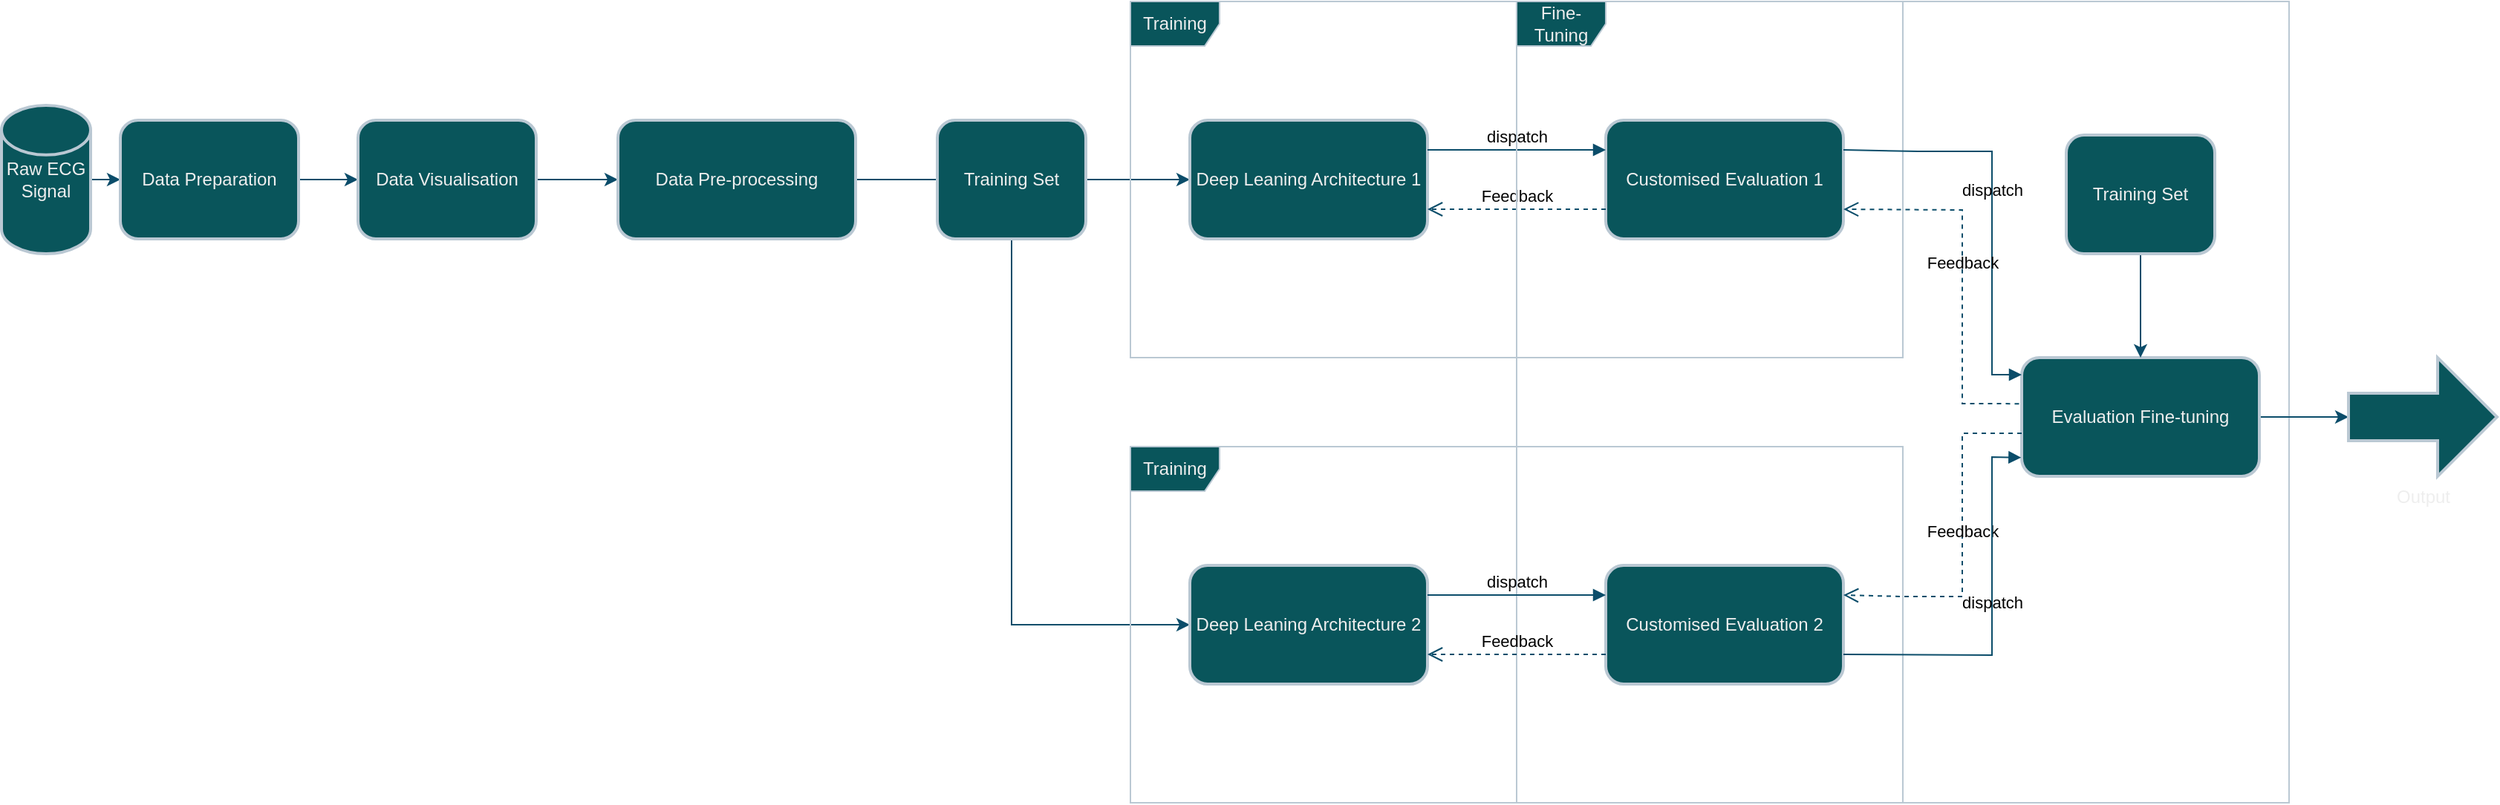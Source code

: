 <mxfile version="24.0.8" type="github">
  <diagram name="Page-1" id="2YBvvXClWsGukQMizWep">
    <mxGraphModel dx="1750" dy="2040" grid="1" gridSize="10" guides="1" tooltips="1" connect="1" arrows="1" fold="1" page="1" pageScale="1" pageWidth="850" pageHeight="1100" math="0" shadow="0">
      <root>
        <mxCell id="0" />
        <mxCell id="1" parent="0" />
        <mxCell id="4RwDIDFvu70Uzs6CMs1B-4" value="" style="edgeStyle=orthogonalEdgeStyle;rounded=0;orthogonalLoop=1;jettySize=auto;html=1;labelBackgroundColor=none;strokeColor=#0B4D6A;fontColor=default;" parent="1" source="4RwDIDFvu70Uzs6CMs1B-2" target="4RwDIDFvu70Uzs6CMs1B-3" edge="1">
          <mxGeometry relative="1" as="geometry" />
        </mxCell>
        <mxCell id="4RwDIDFvu70Uzs6CMs1B-2" value="Raw ECG Signal" style="strokeWidth=2;html=1;shape=mxgraph.flowchart.database;whiteSpace=wrap;labelBackgroundColor=none;fillColor=#09555B;strokeColor=#BAC8D3;fontColor=#EEEEEE;" parent="1" vertex="1">
          <mxGeometry x="10" y="19" width="60" height="100" as="geometry" />
        </mxCell>
        <mxCell id="4RwDIDFvu70Uzs6CMs1B-7" value="" style="edgeStyle=orthogonalEdgeStyle;rounded=0;orthogonalLoop=1;jettySize=auto;html=1;labelBackgroundColor=none;strokeColor=#0B4D6A;fontColor=default;" parent="1" source="4RwDIDFvu70Uzs6CMs1B-3" target="4RwDIDFvu70Uzs6CMs1B-6" edge="1">
          <mxGeometry relative="1" as="geometry" />
        </mxCell>
        <mxCell id="4RwDIDFvu70Uzs6CMs1B-3" value="Data Preparation" style="rounded=1;whiteSpace=wrap;html=1;strokeWidth=2;labelBackgroundColor=none;fillColor=#09555B;strokeColor=#BAC8D3;fontColor=#EEEEEE;" parent="1" vertex="1">
          <mxGeometry x="90" y="29" width="120" height="80" as="geometry" />
        </mxCell>
        <mxCell id="4RwDIDFvu70Uzs6CMs1B-5" value="" style="shape=image;verticalLabelPosition=bottom;labelBackgroundColor=none;verticalAlign=top;aspect=fixed;imageAspect=0;image=https://www.kaggle.com/static/images/site-logo.svg;fillColor=#09555B;strokeColor=#BAC8D3;fontColor=#EEEEEE;" parent="1" vertex="1">
          <mxGeometry x="120" y="119" width="60" height="23.2" as="geometry" />
        </mxCell>
        <mxCell id="4RwDIDFvu70Uzs6CMs1B-9" value="" style="edgeStyle=orthogonalEdgeStyle;rounded=0;orthogonalLoop=1;jettySize=auto;html=1;labelBackgroundColor=none;strokeColor=#0B4D6A;fontColor=default;" parent="1" source="4RwDIDFvu70Uzs6CMs1B-6" target="4RwDIDFvu70Uzs6CMs1B-8" edge="1">
          <mxGeometry relative="1" as="geometry" />
        </mxCell>
        <mxCell id="4RwDIDFvu70Uzs6CMs1B-6" value="Data Visualisation" style="whiteSpace=wrap;html=1;rounded=1;strokeWidth=2;labelBackgroundColor=none;fillColor=#09555B;strokeColor=#BAC8D3;fontColor=#EEEEEE;" parent="1" vertex="1">
          <mxGeometry x="250" y="29" width="120" height="80" as="geometry" />
        </mxCell>
        <mxCell id="4RwDIDFvu70Uzs6CMs1B-33" style="edgeStyle=orthogonalEdgeStyle;rounded=0;orthogonalLoop=1;jettySize=auto;html=1;labelBackgroundColor=none;strokeColor=#0B4D6A;fontColor=default;" parent="1" source="4RwDIDFvu70Uzs6CMs1B-8" target="4RwDIDFvu70Uzs6CMs1B-10" edge="1">
          <mxGeometry relative="1" as="geometry" />
        </mxCell>
        <mxCell id="4RwDIDFvu70Uzs6CMs1B-8" value="Data Pre-processing" style="rounded=1;whiteSpace=wrap;html=1;strokeWidth=2;labelBackgroundColor=none;fillColor=#09555B;strokeColor=#BAC8D3;fontColor=#EEEEEE;" parent="1" vertex="1">
          <mxGeometry x="425" y="29" width="160" height="80" as="geometry" />
        </mxCell>
        <mxCell id="4RwDIDFvu70Uzs6CMs1B-10" value="Deep Leaning Architecture 1" style="rounded=1;whiteSpace=wrap;html=1;strokeWidth=2;textShadow=0;labelBackgroundColor=none;fillColor=#09555B;strokeColor=#BAC8D3;fontColor=#EEEEEE;" parent="1" vertex="1">
          <mxGeometry x="810" y="29" width="160" height="80" as="geometry" />
        </mxCell>
        <mxCell id="4RwDIDFvu70Uzs6CMs1B-12" value="Customised Evaluation 1" style="rounded=1;whiteSpace=wrap;html=1;strokeWidth=2;textShadow=0;labelBackgroundColor=none;fillColor=#09555B;strokeColor=#BAC8D3;fontColor=#EEEEEE;" parent="1" vertex="1">
          <mxGeometry x="1090" y="29" width="160" height="80" as="geometry" />
        </mxCell>
        <mxCell id="4RwDIDFvu70Uzs6CMs1B-31" value="dispatch" style="html=1;verticalAlign=bottom;endArrow=block;curved=0;rounded=0;entryX=0;entryY=0.25;entryDx=0;entryDy=0;exitX=1;exitY=0.25;exitDx=0;exitDy=0;labelBackgroundColor=none;strokeColor=#0B4D6A;fontColor=default;" parent="1" source="4RwDIDFvu70Uzs6CMs1B-10" target="4RwDIDFvu70Uzs6CMs1B-12" edge="1">
          <mxGeometry relative="1" as="geometry">
            <mxPoint x="960" y="48.5" as="sourcePoint" />
            <mxPoint x="1070" y="48.5" as="targetPoint" />
          </mxGeometry>
        </mxCell>
        <mxCell id="4RwDIDFvu70Uzs6CMs1B-32" value="Feedback" style="html=1;verticalAlign=bottom;endArrow=open;dashed=1;endSize=8;curved=0;rounded=0;exitX=0;exitY=0.75;exitDx=0;exitDy=0;labelBackgroundColor=none;strokeColor=#0B4D6A;fontColor=default;" parent="1" source="4RwDIDFvu70Uzs6CMs1B-12" edge="1">
          <mxGeometry relative="1" as="geometry">
            <mxPoint x="970" y="89" as="targetPoint" />
            <mxPoint x="1070" y="88.5" as="sourcePoint" />
            <mxPoint as="offset" />
          </mxGeometry>
        </mxCell>
        <mxCell id="4RwDIDFvu70Uzs6CMs1B-37" value="Training" style="shape=umlFrame;whiteSpace=wrap;html=1;pointerEvents=0;labelBackgroundColor=none;fillColor=#09555B;strokeColor=#BAC8D3;fontColor=#EEEEEE;" parent="1" vertex="1">
          <mxGeometry x="770" y="-51" width="520" height="240" as="geometry" />
        </mxCell>
        <mxCell id="4RwDIDFvu70Uzs6CMs1B-38" value="Fine-Tuning" style="shape=umlFrame;whiteSpace=wrap;html=1;pointerEvents=0;labelBackgroundColor=none;fillColor=#09555B;strokeColor=#BAC8D3;fontColor=#EEEEEE;" parent="1" vertex="1">
          <mxGeometry x="1030" y="-51" width="520" height="540" as="geometry" />
        </mxCell>
        <mxCell id="4RwDIDFvu70Uzs6CMs1B-44" value="" style="edgeStyle=orthogonalEdgeStyle;rounded=0;orthogonalLoop=1;jettySize=auto;html=1;labelBackgroundColor=none;strokeColor=#0B4D6A;fontColor=default;" parent="1" source="4RwDIDFvu70Uzs6CMs1B-39" target="4RwDIDFvu70Uzs6CMs1B-43" edge="1">
          <mxGeometry relative="1" as="geometry" />
        </mxCell>
        <mxCell id="4RwDIDFvu70Uzs6CMs1B-39" value="Evaluation Fine-tuning" style="rounded=1;whiteSpace=wrap;html=1;strokeWidth=2;textShadow=0;labelBackgroundColor=none;fillColor=#09555B;strokeColor=#BAC8D3;fontColor=#EEEEEE;" parent="1" vertex="1">
          <mxGeometry x="1370" y="189" width="160" height="80" as="geometry" />
        </mxCell>
        <mxCell id="4RwDIDFvu70Uzs6CMs1B-40" value="dispatch" style="html=1;verticalAlign=bottom;endArrow=block;curved=0;rounded=0;entryX=0;entryY=0.25;entryDx=0;entryDy=0;exitX=1;exitY=0.25;exitDx=0;exitDy=0;labelBackgroundColor=none;strokeColor=#0B4D6A;fontColor=default;" parent="1" edge="1" source="4RwDIDFvu70Uzs6CMs1B-12">
          <mxGeometry relative="1" as="geometry">
            <mxPoint x="1250" y="40" as="sourcePoint" />
            <mxPoint x="1370" y="200.5" as="targetPoint" />
            <Array as="points">
              <mxPoint x="1300" y="50" />
              <mxPoint x="1350" y="50" />
              <mxPoint x="1350" y="200.5" />
            </Array>
          </mxGeometry>
        </mxCell>
        <mxCell id="4RwDIDFvu70Uzs6CMs1B-41" value="Feedback" style="html=1;verticalAlign=bottom;endArrow=open;dashed=1;endSize=8;curved=0;rounded=0;exitX=-0.011;exitY=0.389;exitDx=0;exitDy=0;exitPerimeter=0;labelBackgroundColor=none;strokeColor=#0B4D6A;fontColor=default;" parent="1" edge="1" source="4RwDIDFvu70Uzs6CMs1B-39">
          <mxGeometry relative="1" as="geometry">
            <mxPoint x="1250" y="89" as="targetPoint" />
            <mxPoint x="1370" y="229.5" as="sourcePoint" />
            <mxPoint as="offset" />
            <Array as="points">
              <mxPoint x="1350" y="220" />
              <mxPoint x="1330" y="220" />
              <mxPoint x="1330" y="89.5" />
            </Array>
          </mxGeometry>
        </mxCell>
        <mxCell id="4RwDIDFvu70Uzs6CMs1B-43" value="Output" style="verticalLabelPosition=bottom;verticalAlign=top;html=1;strokeWidth=2;shape=mxgraph.arrows2.arrow;dy=0.6;dx=40;notch=0;labelBackgroundColor=none;fillColor=#09555B;strokeColor=#BAC8D3;fontColor=#EEEEEE;" parent="1" vertex="1">
          <mxGeometry x="1590" y="189" width="100" height="80" as="geometry" />
        </mxCell>
        <mxCell id="e9oNP5HIu0CfB-ej4cft-1" style="edgeStyle=orthogonalEdgeStyle;rounded=0;orthogonalLoop=1;jettySize=auto;html=1;labelBackgroundColor=none;strokeColor=#0B4D6A;fontColor=default;" edge="1" parent="1" target="e9oNP5HIu0CfB-ej4cft-2">
          <mxGeometry relative="1" as="geometry">
            <mxPoint x="690" y="110" as="sourcePoint" />
            <Array as="points">
              <mxPoint x="690" y="369" />
            </Array>
          </mxGeometry>
        </mxCell>
        <mxCell id="e9oNP5HIu0CfB-ej4cft-2" value="Deep Leaning Architecture 2" style="rounded=1;whiteSpace=wrap;html=1;strokeWidth=2;textShadow=0;labelBackgroundColor=none;fillColor=#09555B;strokeColor=#BAC8D3;fontColor=#EEEEEE;" vertex="1" parent="1">
          <mxGeometry x="810" y="329" width="160" height="80" as="geometry" />
        </mxCell>
        <mxCell id="e9oNP5HIu0CfB-ej4cft-3" value="Customised Evaluation 2" style="rounded=1;whiteSpace=wrap;html=1;strokeWidth=2;textShadow=0;labelBackgroundColor=none;fillColor=#09555B;strokeColor=#BAC8D3;fontColor=#EEEEEE;" vertex="1" parent="1">
          <mxGeometry x="1090" y="329" width="160" height="80" as="geometry" />
        </mxCell>
        <mxCell id="e9oNP5HIu0CfB-ej4cft-4" value="dispatch" style="html=1;verticalAlign=bottom;endArrow=block;curved=0;rounded=0;entryX=0;entryY=0.25;entryDx=0;entryDy=0;exitX=1;exitY=0.25;exitDx=0;exitDy=0;labelBackgroundColor=none;strokeColor=#0B4D6A;fontColor=default;" edge="1" parent="1" source="e9oNP5HIu0CfB-ej4cft-2" target="e9oNP5HIu0CfB-ej4cft-3">
          <mxGeometry relative="1" as="geometry">
            <mxPoint x="960" y="348.5" as="sourcePoint" />
            <mxPoint x="1070" y="348.5" as="targetPoint" />
          </mxGeometry>
        </mxCell>
        <mxCell id="e9oNP5HIu0CfB-ej4cft-5" value="Feedback" style="html=1;verticalAlign=bottom;endArrow=open;dashed=1;endSize=8;curved=0;rounded=0;exitX=0;exitY=0.75;exitDx=0;exitDy=0;labelBackgroundColor=none;strokeColor=#0B4D6A;fontColor=default;" edge="1" parent="1" source="e9oNP5HIu0CfB-ej4cft-3">
          <mxGeometry relative="1" as="geometry">
            <mxPoint x="970" y="389" as="targetPoint" />
            <mxPoint x="1070" y="388.5" as="sourcePoint" />
            <mxPoint as="offset" />
          </mxGeometry>
        </mxCell>
        <mxCell id="e9oNP5HIu0CfB-ej4cft-6" value="Training" style="shape=umlFrame;whiteSpace=wrap;html=1;pointerEvents=0;labelBackgroundColor=none;fillColor=#09555B;strokeColor=#BAC8D3;fontColor=#EEEEEE;" vertex="1" parent="1">
          <mxGeometry x="770" y="249" width="520" height="240" as="geometry" />
        </mxCell>
        <mxCell id="e9oNP5HIu0CfB-ej4cft-7" value="Feedback" style="html=1;verticalAlign=bottom;endArrow=open;dashed=1;endSize=8;curved=0;rounded=0;exitX=0;exitY=0.75;exitDx=0;exitDy=0;entryX=1;entryY=0.25;entryDx=0;entryDy=0;labelBackgroundColor=none;strokeColor=#0B4D6A;fontColor=default;" edge="1" parent="1" target="e9oNP5HIu0CfB-ej4cft-3">
          <mxGeometry relative="1" as="geometry">
            <mxPoint x="1250" y="340" as="targetPoint" />
            <mxPoint x="1370" y="240" as="sourcePoint" />
            <mxPoint as="offset" />
            <Array as="points">
              <mxPoint x="1330" y="240" />
              <mxPoint x="1330" y="350" />
              <mxPoint x="1290" y="350" />
            </Array>
          </mxGeometry>
        </mxCell>
        <mxCell id="e9oNP5HIu0CfB-ej4cft-8" value="dispatch" style="html=1;verticalAlign=bottom;endArrow=block;curved=0;rounded=0;entryX=-0.002;entryY=0.842;entryDx=0;entryDy=0;exitX=1;exitY=0.25;exitDx=0;exitDy=0;entryPerimeter=0;labelBackgroundColor=none;strokeColor=#0B4D6A;fontColor=default;" edge="1" parent="1" target="4RwDIDFvu70Uzs6CMs1B-39">
          <mxGeometry relative="1" as="geometry">
            <mxPoint x="1250" y="389" as="sourcePoint" />
            <mxPoint x="1370" y="549.5" as="targetPoint" />
            <Array as="points">
              <mxPoint x="1350" y="389.5" />
              <mxPoint x="1350" y="256" />
            </Array>
          </mxGeometry>
        </mxCell>
        <mxCell id="e9oNP5HIu0CfB-ej4cft-9" value="Training Set" style="rounded=1;whiteSpace=wrap;html=1;strokeWidth=2;labelBackgroundColor=none;fillColor=#09555B;strokeColor=#BAC8D3;fontColor=#EEEEEE;" vertex="1" parent="1">
          <mxGeometry x="640" y="29" width="100" height="80" as="geometry" />
        </mxCell>
        <mxCell id="e9oNP5HIu0CfB-ej4cft-11" value="" style="edgeStyle=orthogonalEdgeStyle;rounded=0;orthogonalLoop=1;jettySize=auto;html=1;labelBackgroundColor=none;strokeColor=#0B4D6A;fontColor=default;" edge="1" parent="1" source="e9oNP5HIu0CfB-ej4cft-10" target="4RwDIDFvu70Uzs6CMs1B-39">
          <mxGeometry relative="1" as="geometry" />
        </mxCell>
        <mxCell id="e9oNP5HIu0CfB-ej4cft-10" value="Training Set" style="rounded=1;whiteSpace=wrap;html=1;strokeWidth=2;labelBackgroundColor=none;fillColor=#09555B;strokeColor=#BAC8D3;fontColor=#EEEEEE;" vertex="1" parent="1">
          <mxGeometry x="1400" y="39" width="100" height="80" as="geometry" />
        </mxCell>
      </root>
    </mxGraphModel>
  </diagram>
</mxfile>
